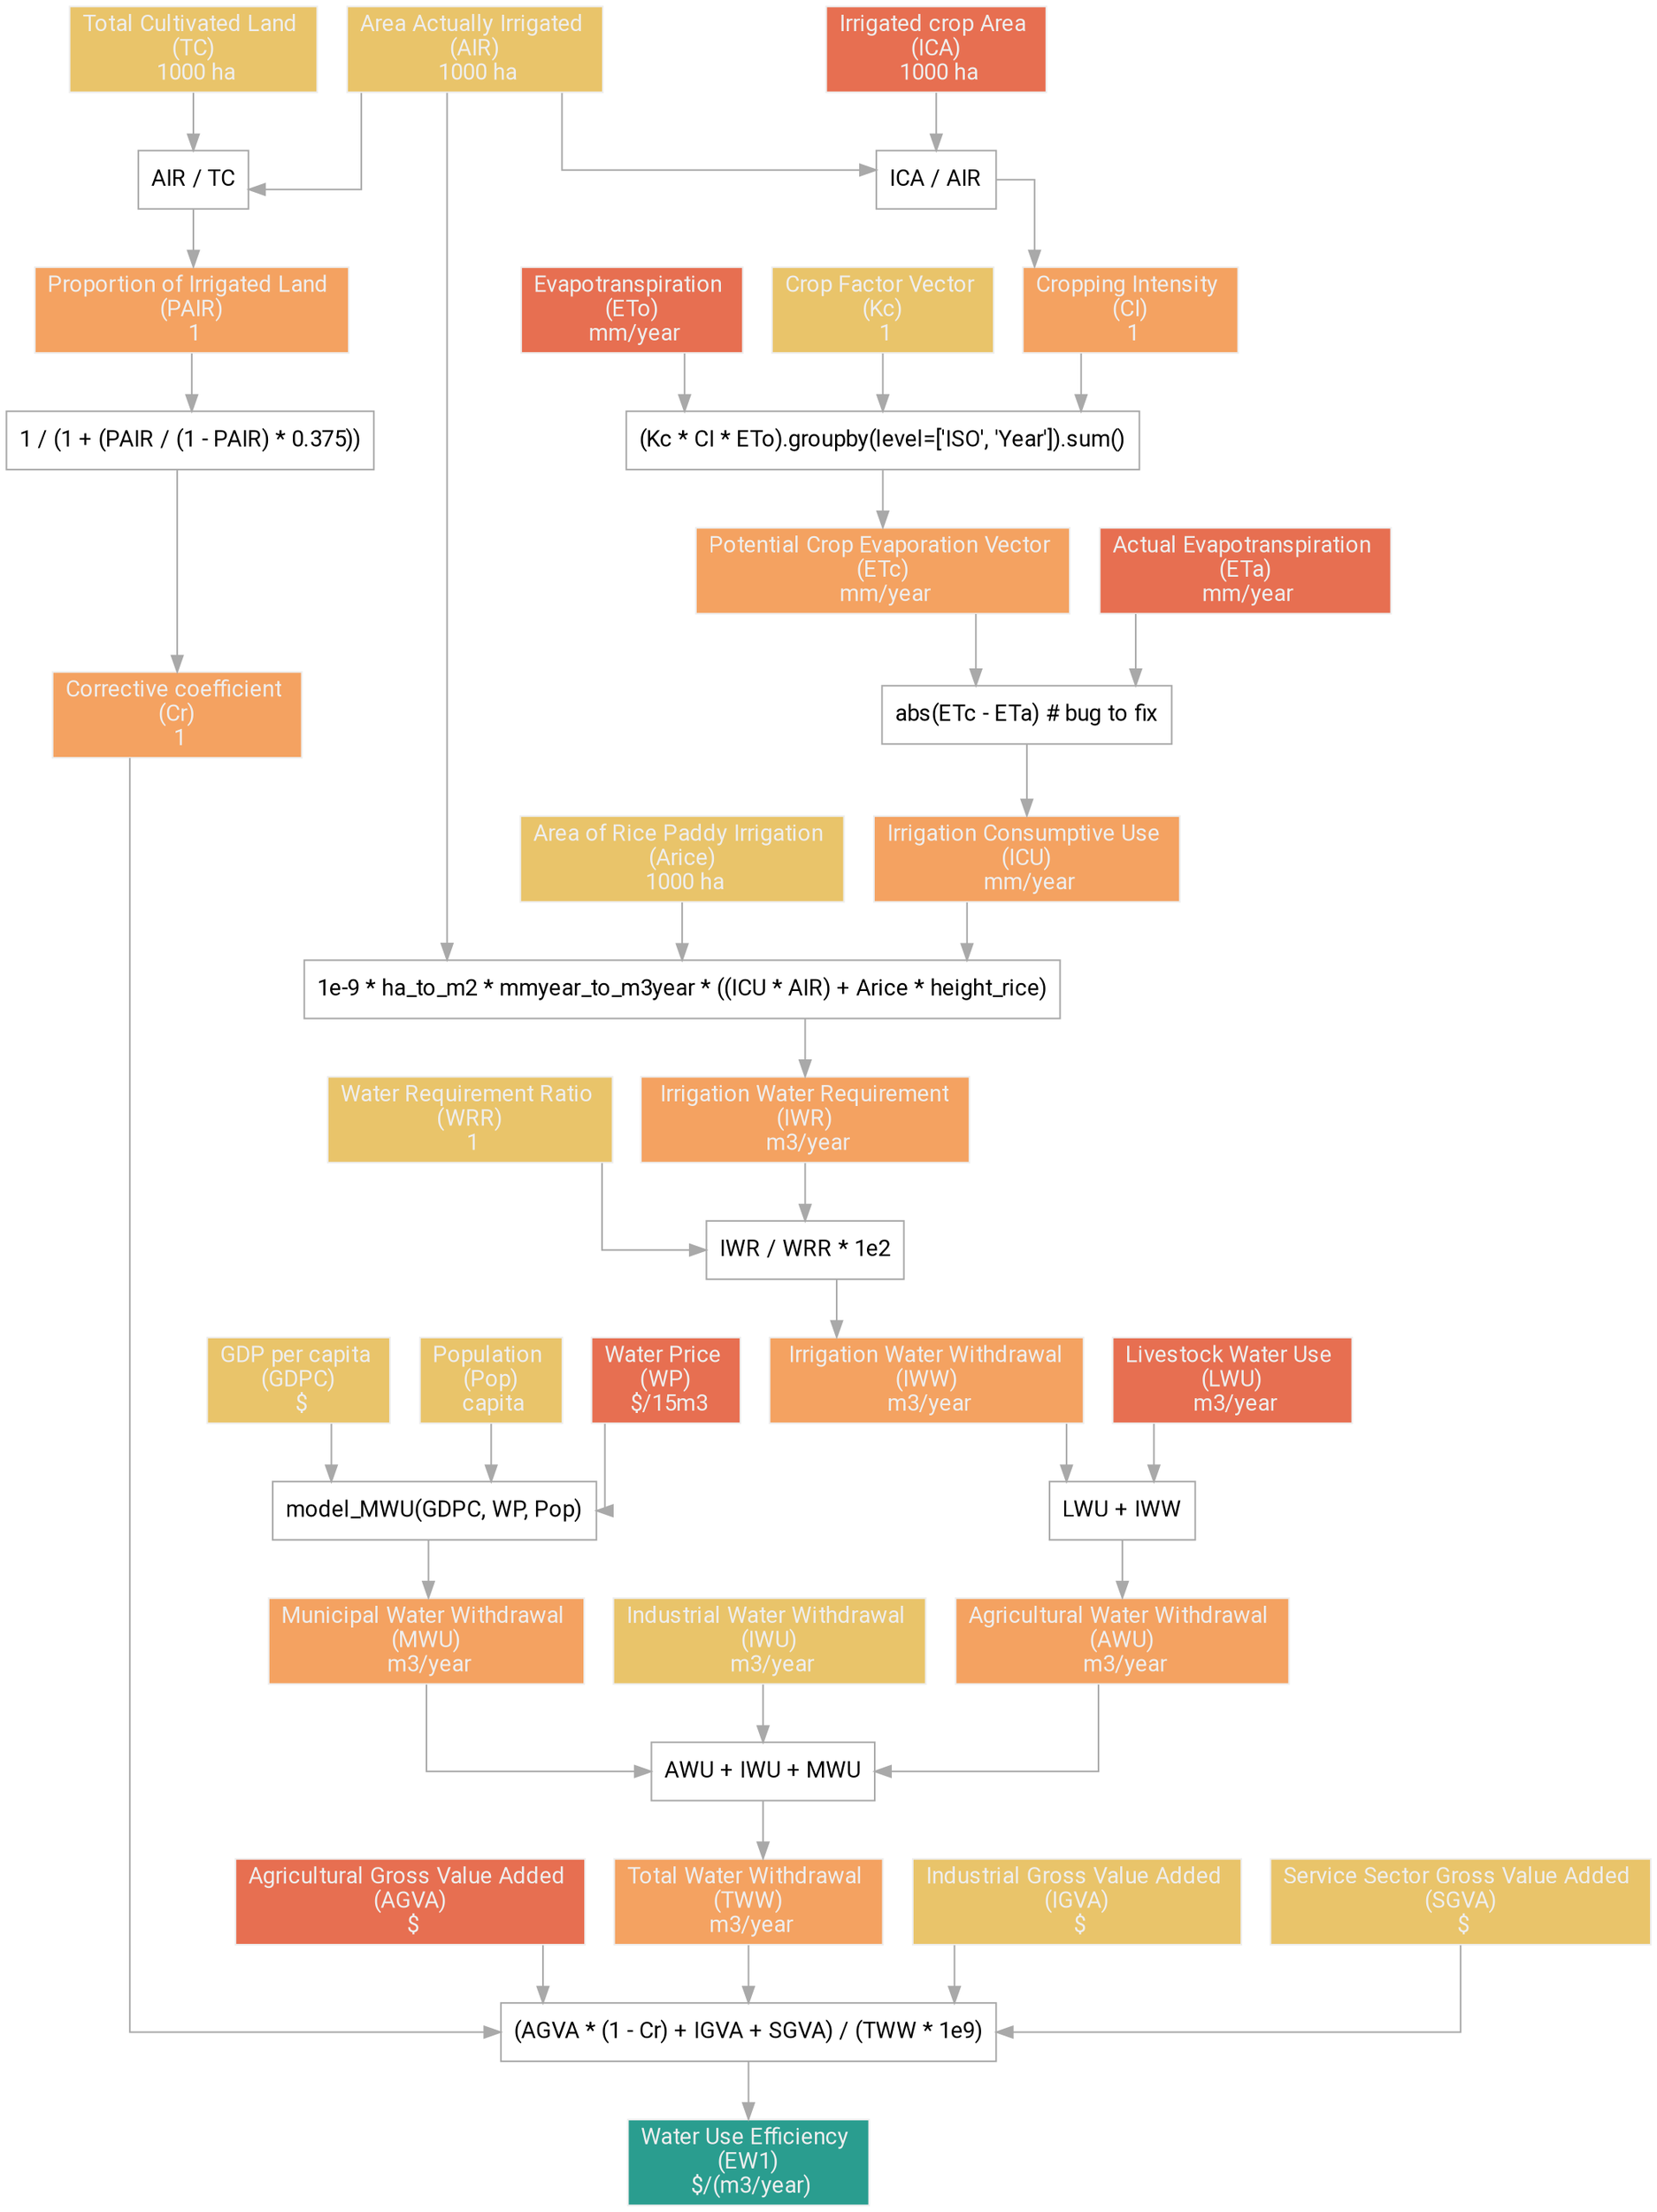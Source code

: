 digraph {
	graph [splines=ortho]
	Kc [label=Kc color="#eeeeee" fillcolor="#e9c46a" fontcolor="#eeeeee" fontname=roboto label="Crop Factor Vector 
 (Kc) 
 1" peripheries=1 shape=rectangle style=filled]
	ICA [label=ICA color="#eeeeee" fillcolor="#e76f51" fontcolor="#eeeeee" fontname=roboto label="Irrigated crop Area 
 (ICA) 
 1000 ha" peripheries=1 shape=rectangle style=filled]
	CI [label=CI color="#eeeeee" fillcolor="#f4a261" fontcolor="#eeeeee" fontname=roboto label="Cropping Intensity 
 (CI) 
 1" peripheries=1 shape=rectangle style=filled]
	CI_comp [label=CI_comp color="#A9A9A9" fillcolor="#e76f51" fontcolor="#000000" fontname=roboto label="ICA / AIR" peripheries=1 shape=rectangle style=""]
	ETo [label=ETo color="#eeeeee" fillcolor="#e76f51" fontcolor="#eeeeee" fontname=roboto label="Evapotranspiration 
 (ETo) 
 mm/year" peripheries=1 shape=rectangle style=filled]
	ETc [label=ETc color="#eeeeee" fillcolor="#f4a261" fontcolor="#eeeeee" fontname=roboto label="Potential Crop Evaporation Vector 
 (ETc) 
 mm/year" peripheries=1 shape=rectangle style=filled]
	ETc_comp [label=ETc_comp color="#A9A9A9" fillcolor="#e76f51" fontcolor="#000000" fontname=roboto label="(Kc * CI * ETo).groupby(level=['ISO', 'Year']).sum()" peripheries=1 shape=rectangle style=""]
	ETa [label=ETa color="#eeeeee" fillcolor="#e76f51" fontcolor="#eeeeee" fontname=roboto label="Actual Evapotranspiration 
 (ETa) 
 mm/year" peripheries=1 shape=rectangle style=filled]
	ICU [label=ICU color="#eeeeee" fillcolor="#f4a261" fontcolor="#eeeeee" fontname=roboto label="Irrigation Consumptive Use 
 (ICU) 
 mm/year" peripheries=1 shape=rectangle style=filled]
	ICU_comp [label=ICU_comp color="#A9A9A9" fillcolor="#e76f51" fontcolor="#000000" fontname=roboto label="abs(ETc - ETa) # bug to fix" peripheries=1 shape=rectangle style=""]
	AIR [label=AIR color="#eeeeee" fillcolor="#e9c46a" fontcolor="#eeeeee" fontname=roboto label="Area Actually Irrigated 
 (AIR) 
 1000 ha" peripheries=1 shape=rectangle style=filled]
	Arice [label=Arice color="#eeeeee" fillcolor="#e9c46a" fontcolor="#eeeeee" fontname=roboto label="Area of Rice Paddy Irrigation 
 (Arice) 
 1000 ha" peripheries=1 shape=rectangle style=filled]
	WRR [label=WRR color="#eeeeee" fillcolor="#e9c46a" fontcolor="#eeeeee" fontname=roboto label="Water Requirement Ratio 
 (WRR) 
 1" peripheries=1 shape=rectangle style=filled]
	IWR [label=IWR color="#eeeeee" fillcolor="#f4a261" fontcolor="#eeeeee" fontname=roboto label=" Irrigation Water Requirement 
 (IWR) 
 m3/year" peripheries=1 shape=rectangle style=filled]
	IWR_comp [label=IWR_comp color="#A9A9A9" fillcolor="#e76f51" fontcolor="#000000" fontname=roboto label="1e-9 * ha_to_m2 * mmyear_to_m3year * ((ICU * AIR) + Arice * height_rice)" peripheries=1 shape=rectangle style=""]
	IWW [label=IWW color="#eeeeee" fillcolor="#f4a261" fontcolor="#eeeeee" fontname=roboto label=" Irrigation Water Withdrawal 
 (IWW) 
 m3/year" peripheries=1 shape=rectangle style=filled]
	IWW_comp [label=IWW_comp color="#A9A9A9" fillcolor="#e76f51" fontcolor="#000000" fontname=roboto label="IWR / WRR * 1e2" peripheries=1 shape=rectangle style=""]
	LWU [label=LWU color="#eeeeee" fillcolor="#e76f51" fontcolor="#eeeeee" fontname=roboto label="Livestock Water Use 
 (LWU) 
 m3/year" peripheries=1 shape=rectangle style=filled]
	AWU [label=AWU color="#eeeeee" fillcolor="#f4a261" fontcolor="#eeeeee" fontname=roboto label="Agricultural Water Withdrawal 
 (AWU) 
 m3/year" peripheries=1 shape=rectangle style=filled]
	AWU_comp [label=AWU_comp color="#A9A9A9" fillcolor="#e76f51" fontcolor="#000000" fontname=roboto label="LWU + IWW" peripheries=1 shape=rectangle style=""]
	WP [label=WP color="#eeeeee" fillcolor="#e76f51" fontcolor="#eeeeee" fontname=roboto label="Water Price 
 (WP) 
 $/15m3" peripheries=1 shape=rectangle style=filled]
	GDPC [label=GDPC color="#eeeeee" fillcolor="#e9c46a" fontcolor="#eeeeee" fontname=roboto label="GDP per capita 
 (GDPC) 
 $" peripheries=1 shape=rectangle style=filled]
	Pop [label=Pop color="#eeeeee" fillcolor="#e9c46a" fontcolor="#eeeeee" fontname=roboto label="Population 
 (Pop) 
 capita" peripheries=1 shape=rectangle style=filled]
	MWU [label=MWU color="#eeeeee" fillcolor="#f4a261" fontcolor="#eeeeee" fontname=roboto label="Municipal Water Withdrawal 
 (MWU) 
 m3/year" peripheries=1 shape=rectangle style=filled]
	MWU_comp [label=MWU_comp color="#A9A9A9" fillcolor="#e76f51" fontcolor="#000000" fontname=roboto label="model_MWU(GDPC, WP, Pop)" peripheries=1 shape=rectangle style=""]
	IWU [label=IWU color="#eeeeee" fillcolor="#e9c46a" fontcolor="#eeeeee" fontname=roboto label="Industrial Water Withdrawal 
 (IWU) 
 m3/year" peripheries=1 shape=rectangle style=filled]
	TWW [label=TWW color="#eeeeee" fillcolor="#f4a261" fontcolor="#eeeeee" fontname=roboto label="Total Water Withdrawal 
 (TWW) 
 m3/year" peripheries=1 shape=rectangle style=filled]
	TWW_comp [label=TWW_comp color="#A9A9A9" fillcolor="#e76f51" fontcolor="#000000" fontname=roboto label="AWU + IWU + MWU" peripheries=1 shape=rectangle style=""]
	AGVA [label=AGVA color="#eeeeee" fillcolor="#e76f51" fontcolor="#eeeeee" fontname=roboto label="Agricultural Gross Value Added 
 (AGVA) 
 $" peripheries=1 shape=rectangle style=filled]
	TC [label=TC color="#eeeeee" fillcolor="#e9c46a" fontcolor="#eeeeee" fontname=roboto label="Total Cultivated Land 
 (TC) 
 1000 ha" peripheries=1 shape=rectangle style=filled]
	PAIR [label=PAIR color="#eeeeee" fillcolor="#f4a261" fontcolor="#eeeeee" fontname=roboto label="Proportion of Irrigated Land 
 (PAIR) 
 1" peripheries=1 shape=rectangle style=filled]
	PAIR_comp [label=PAIR_comp color="#A9A9A9" fillcolor="#e76f51" fontcolor="#000000" fontname=roboto label="AIR / TC" peripheries=1 shape=rectangle style=""]
	Cr [label=Cr color="#eeeeee" fillcolor="#f4a261" fontcolor="#eeeeee" fontname=roboto label="Corrective coefficient 
 (Cr) 
 1" peripheries=1 shape=rectangle style=filled]
	Cr_comp [label=Cr_comp color="#A9A9A9" fillcolor="#e76f51" fontcolor="#000000" fontname=roboto label="1 / (1 + (PAIR / (1 - PAIR) * 0.375))" peripheries=1 shape=rectangle style=""]
	IGVA [label=IGVA color="#eeeeee" fillcolor="#e9c46a" fontcolor="#eeeeee" fontname=roboto label="Industrial Gross Value Added 
 (IGVA) 
 $" peripheries=1 shape=rectangle style=filled]
	SGVA [label=SGVA color="#eeeeee" fillcolor="#e9c46a" fontcolor="#eeeeee" fontname=roboto label="Service Sector Gross Value Added 
 (SGVA) 
 $" peripheries=1 shape=rectangle style=filled]
	EW1 [label=EW1 color="#eeeeee" fillcolor="#2a9d8f" fontcolor="#eeeeee" fontname=roboto label="Water Use Efficiency 
 (EW1) 
 $/(m3/year)" peripheries=1 shape=rectangle style=filled]
	EW1_comp [label=EW1_comp color="#A9A9A9" fillcolor="#e76f51" fontcolor="#000000" fontname=roboto label="(AGVA * (1 - Cr) + IGVA + SGVA) / (TWW * 1e9)" peripheries=1 shape=rectangle style=""]
	Kc -> ETc_comp [color="#A9A9A9"]
	ICA -> CI_comp [color="#A9A9A9"]
	CI -> ETc_comp [color="#A9A9A9"]
	CI_comp -> CI [color="#A9A9A9"]
	ETo -> ETc_comp [color="#A9A9A9"]
	ETc -> ICU_comp [color="#A9A9A9"]
	ETc_comp -> ETc [color="#A9A9A9"]
	ETa -> ICU_comp [color="#A9A9A9"]
	ICU -> IWR_comp [color="#A9A9A9"]
	ICU_comp -> ICU [color="#A9A9A9"]
	AIR -> CI_comp [color="#A9A9A9"]
	AIR -> IWR_comp [color="#A9A9A9"]
	AIR -> PAIR_comp [color="#A9A9A9"]
	Arice -> IWR_comp [color="#A9A9A9"]
	WRR -> IWW_comp [color="#A9A9A9"]
	IWR -> IWW_comp [color="#A9A9A9"]
	IWR_comp -> IWR [color="#A9A9A9"]
	IWW -> AWU_comp [color="#A9A9A9"]
	IWW_comp -> IWW [color="#A9A9A9"]
	LWU -> AWU_comp [color="#A9A9A9"]
	AWU -> TWW_comp [color="#A9A9A9"]
	AWU_comp -> AWU [color="#A9A9A9"]
	WP -> MWU_comp [color="#A9A9A9"]
	GDPC -> MWU_comp [color="#A9A9A9"]
	Pop -> MWU_comp [color="#A9A9A9"]
	MWU -> TWW_comp [color="#A9A9A9"]
	MWU_comp -> MWU [color="#A9A9A9"]
	IWU -> TWW_comp [color="#A9A9A9"]
	TWW -> EW1_comp [color="#A9A9A9"]
	TWW_comp -> TWW [color="#A9A9A9"]
	AGVA -> EW1_comp [color="#A9A9A9"]
	TC -> PAIR_comp [color="#A9A9A9"]
	PAIR -> Cr_comp [color="#A9A9A9"]
	PAIR_comp -> PAIR [color="#A9A9A9"]
	Cr -> EW1_comp [color="#A9A9A9"]
	Cr_comp -> Cr [color="#A9A9A9"]
	IGVA -> EW1_comp [color="#A9A9A9"]
	SGVA -> EW1_comp [color="#A9A9A9"]
	EW1_comp -> EW1 [color="#A9A9A9"]
}
